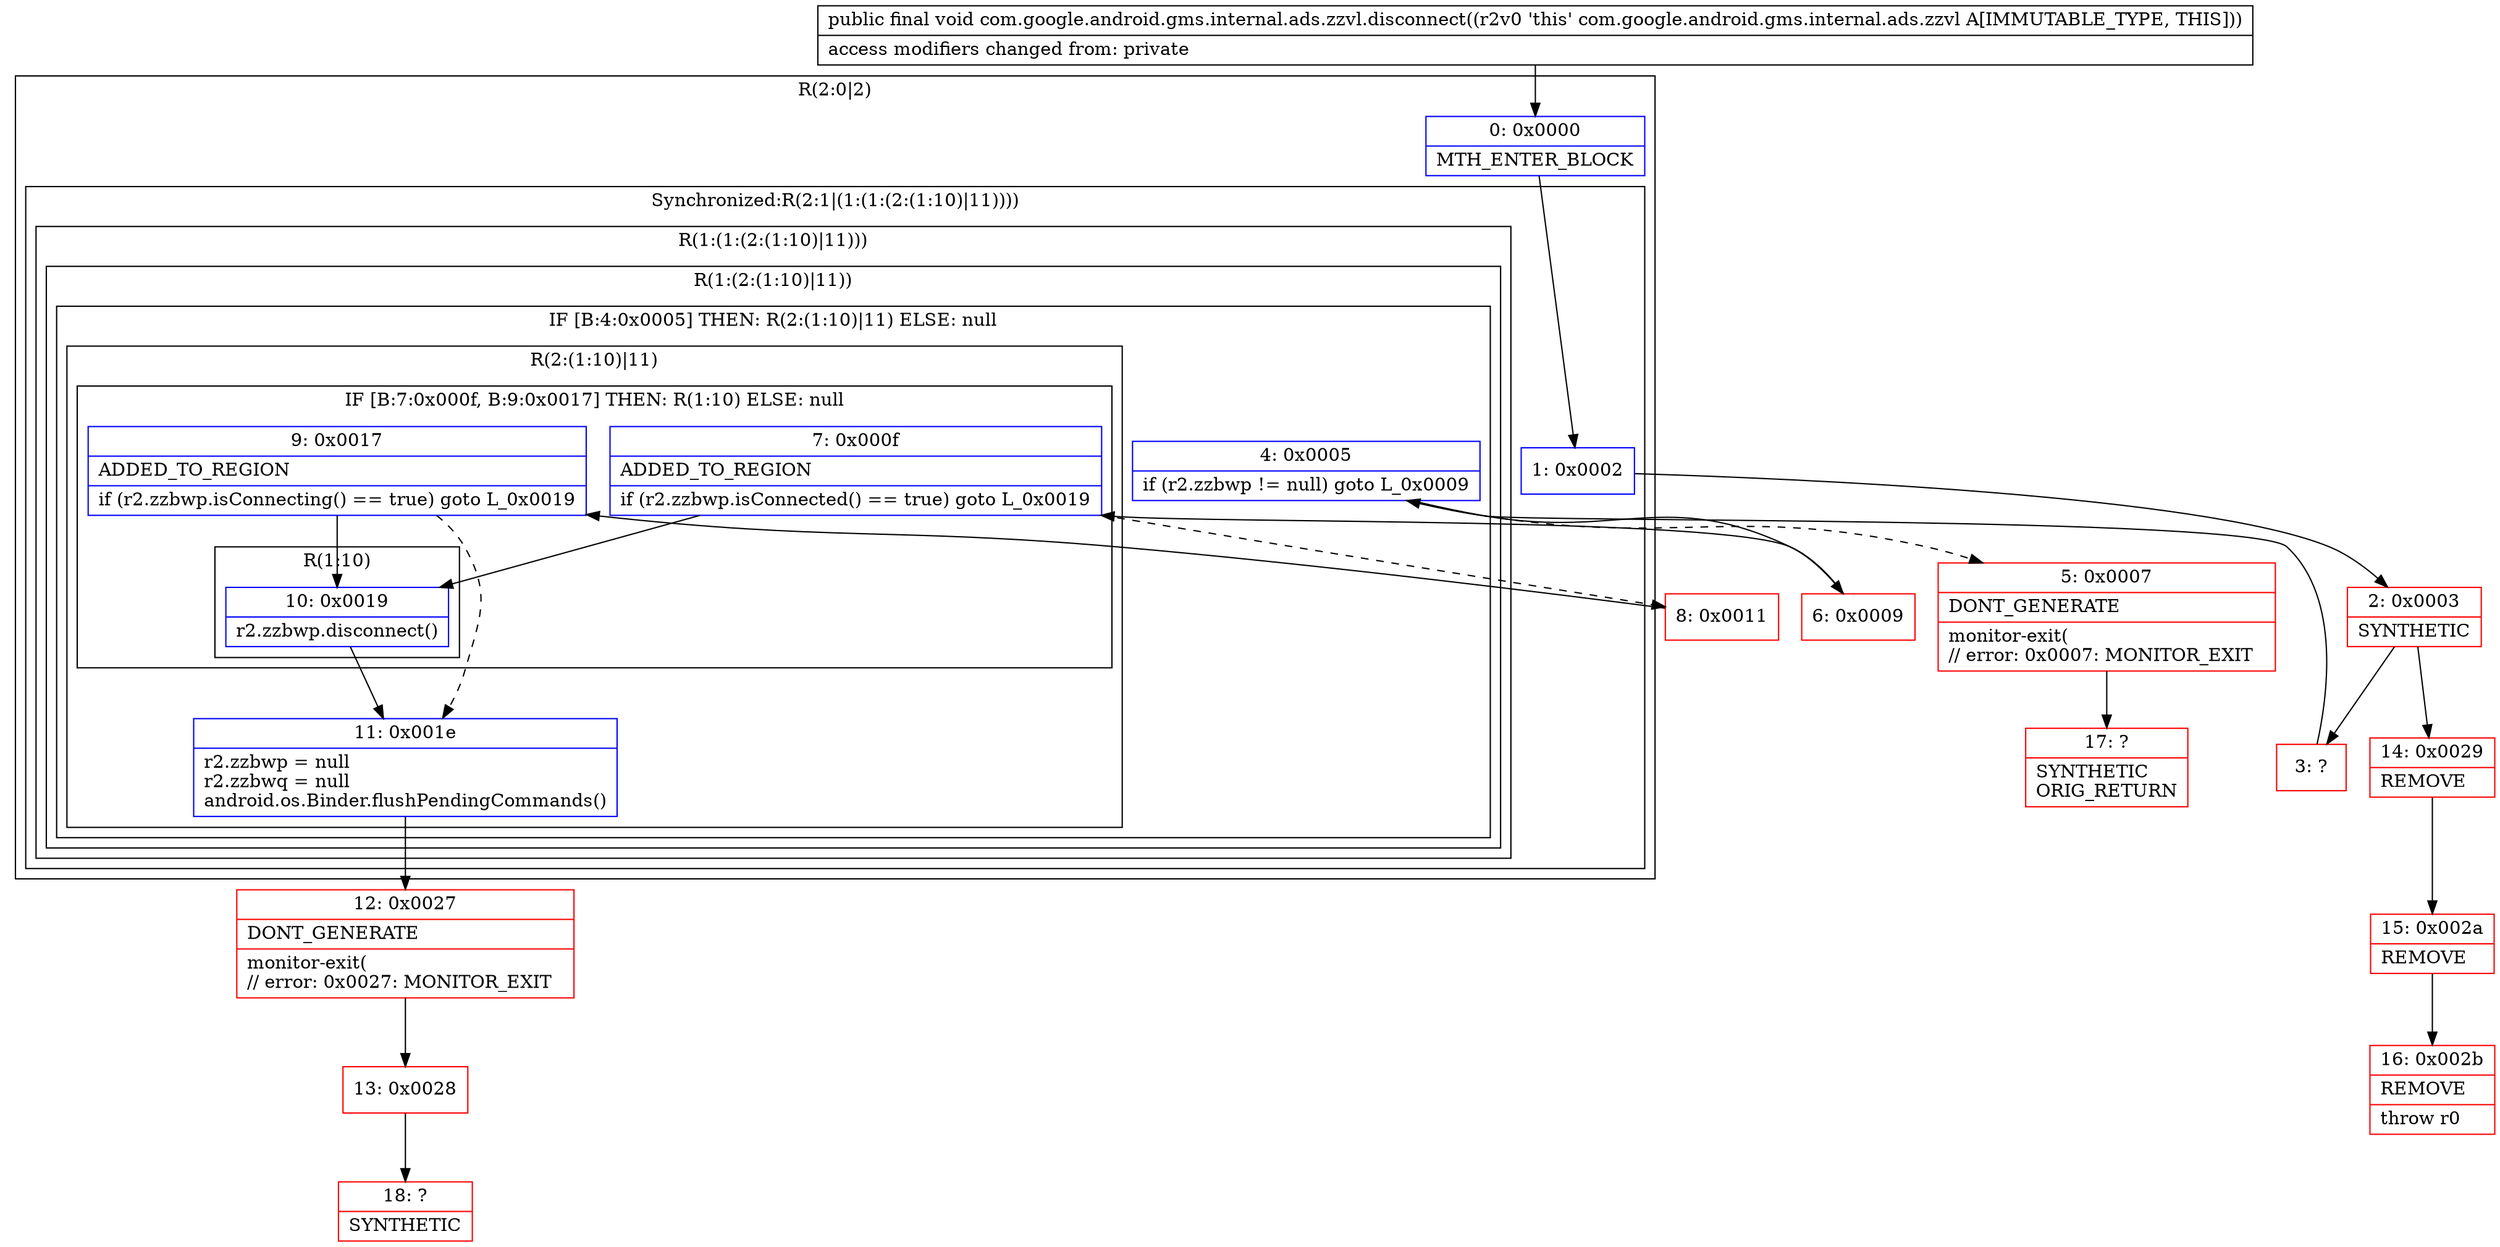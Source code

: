 digraph "CFG forcom.google.android.gms.internal.ads.zzvl.disconnect()V" {
subgraph cluster_Region_2050304882 {
label = "R(2:0|2)";
node [shape=record,color=blue];
Node_0 [shape=record,label="{0\:\ 0x0000|MTH_ENTER_BLOCK\l}"];
subgraph cluster_SynchronizedRegion_832775512 {
label = "Synchronized:R(2:1|(1:(1:(2:(1:10)|11))))";
node [shape=record,color=blue];
Node_1 [shape=record,label="{1\:\ 0x0002}"];
subgraph cluster_Region_1087736651 {
label = "R(1:(1:(2:(1:10)|11)))";
node [shape=record,color=blue];
subgraph cluster_Region_1086548954 {
label = "R(1:(2:(1:10)|11))";
node [shape=record,color=blue];
subgraph cluster_IfRegion_327067147 {
label = "IF [B:4:0x0005] THEN: R(2:(1:10)|11) ELSE: null";
node [shape=record,color=blue];
Node_4 [shape=record,label="{4\:\ 0x0005|if (r2.zzbwp != null) goto L_0x0009\l}"];
subgraph cluster_Region_1004521689 {
label = "R(2:(1:10)|11)";
node [shape=record,color=blue];
subgraph cluster_IfRegion_1471976250 {
label = "IF [B:7:0x000f, B:9:0x0017] THEN: R(1:10) ELSE: null";
node [shape=record,color=blue];
Node_7 [shape=record,label="{7\:\ 0x000f|ADDED_TO_REGION\l|if (r2.zzbwp.isConnected() == true) goto L_0x0019\l}"];
Node_9 [shape=record,label="{9\:\ 0x0017|ADDED_TO_REGION\l|if (r2.zzbwp.isConnecting() == true) goto L_0x0019\l}"];
subgraph cluster_Region_217755564 {
label = "R(1:10)";
node [shape=record,color=blue];
Node_10 [shape=record,label="{10\:\ 0x0019|r2.zzbwp.disconnect()\l}"];
}
}
Node_11 [shape=record,label="{11\:\ 0x001e|r2.zzbwp = null\lr2.zzbwq = null\landroid.os.Binder.flushPendingCommands()\l}"];
}
}
}
}
}
}
Node_2 [shape=record,color=red,label="{2\:\ 0x0003|SYNTHETIC\l}"];
Node_3 [shape=record,color=red,label="{3\:\ ?}"];
Node_5 [shape=record,color=red,label="{5\:\ 0x0007|DONT_GENERATE\l|monitor\-exit(\l\/\/ error: 0x0007: MONITOR_EXIT  \l}"];
Node_6 [shape=record,color=red,label="{6\:\ 0x0009}"];
Node_8 [shape=record,color=red,label="{8\:\ 0x0011}"];
Node_12 [shape=record,color=red,label="{12\:\ 0x0027|DONT_GENERATE\l|monitor\-exit(\l\/\/ error: 0x0027: MONITOR_EXIT  \l}"];
Node_13 [shape=record,color=red,label="{13\:\ 0x0028}"];
Node_14 [shape=record,color=red,label="{14\:\ 0x0029|REMOVE\l}"];
Node_15 [shape=record,color=red,label="{15\:\ 0x002a|REMOVE\l}"];
Node_16 [shape=record,color=red,label="{16\:\ 0x002b|REMOVE\l|throw r0\l}"];
Node_17 [shape=record,color=red,label="{17\:\ ?|SYNTHETIC\lORIG_RETURN\l}"];
Node_18 [shape=record,color=red,label="{18\:\ ?|SYNTHETIC\l}"];
MethodNode[shape=record,label="{public final void com.google.android.gms.internal.ads.zzvl.disconnect((r2v0 'this' com.google.android.gms.internal.ads.zzvl A[IMMUTABLE_TYPE, THIS]))  | access modifiers changed from: private\l}"];
MethodNode -> Node_0;
Node_0 -> Node_1;
Node_1 -> Node_2;
Node_4 -> Node_5[style=dashed];
Node_4 -> Node_6;
Node_7 -> Node_8[style=dashed];
Node_7 -> Node_10;
Node_9 -> Node_10;
Node_9 -> Node_11[style=dashed];
Node_10 -> Node_11;
Node_11 -> Node_12;
Node_2 -> Node_3;
Node_2 -> Node_14;
Node_3 -> Node_4;
Node_5 -> Node_17;
Node_6 -> Node_7;
Node_8 -> Node_9;
Node_12 -> Node_13;
Node_13 -> Node_18;
Node_14 -> Node_15;
Node_15 -> Node_16;
}

